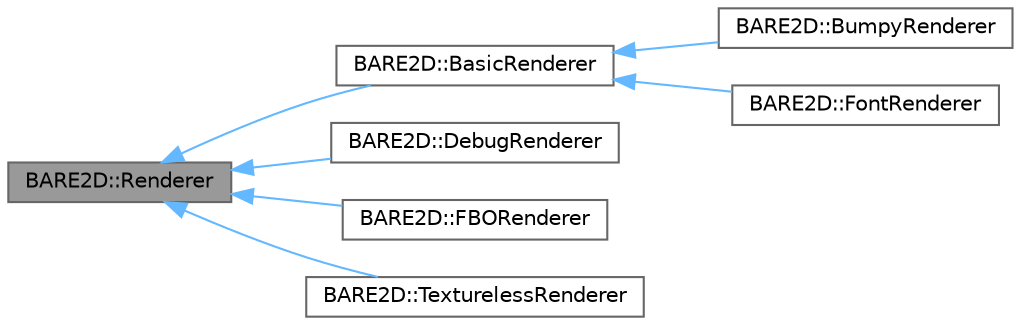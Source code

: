 digraph "BARE2D::Renderer"
{
 // INTERACTIVE_SVG=YES
 // LATEX_PDF_SIZE
  bgcolor="transparent";
  edge [fontname=Helvetica,fontsize=10,labelfontname=Helvetica,labelfontsize=10];
  node [fontname=Helvetica,fontsize=10,shape=box,height=0.2,width=0.4];
  rankdir="LR";
  Node1 [label="BARE2D::Renderer",height=0.2,width=0.4,color="gray40", fillcolor="grey60", style="filled", fontcolor="black",tooltip="The renderer class holds some shader program, manages some VBO, some render batch(es),..."];
  Node1 -> Node2 [dir="back",color="steelblue1",style="solid"];
  Node2 [label="BARE2D::BasicRenderer",height=0.2,width=0.4,color="gray40", fillcolor="white", style="filled",URL="$class_b_a_r_e2_d_1_1_basic_renderer.html",tooltip=" "];
  Node2 -> Node3 [dir="back",color="steelblue1",style="solid"];
  Node3 [label="BARE2D::BumpyRenderer",height=0.2,width=0.4,color="gray40", fillcolor="white", style="filled",URL="$class_b_a_r_e2_d_1_1_bumpy_renderer.html",tooltip="This is a BasicRenderer, but it includes the usage of bumpmaps. This can be useful for lighting."];
  Node2 -> Node4 [dir="back",color="steelblue1",style="solid"];
  Node4 [label="BARE2D::FontRenderer",height=0.2,width=0.4,color="gray40", fillcolor="white", style="filled",URL="$class_b_a_r_e2_d_1_1_font_renderer.html",tooltip="The FontRenderer... renders fonts. It is just a very basic extension of the BasicRenderer,..."];
  Node1 -> Node5 [dir="back",color="steelblue1",style="solid"];
  Node5 [label="BARE2D::DebugRenderer",height=0.2,width=0.4,color="gray40", fillcolor="white", style="filled",URL="$class_b_a_r_e2_d_1_1_debug_renderer.html",tooltip=" "];
  Node1 -> Node6 [dir="back",color="steelblue1",style="solid"];
  Node6 [label="BARE2D::FBORenderer",height=0.2,width=0.4,color="gray40", fillcolor="white", style="filled",URL="$class_b_a_r_e2_d_1_1_f_b_o_renderer.html",tooltip="The FBORenderer represents and manages an entire FrameBufferObject. This allows one to draw entire sc..."];
  Node1 -> Node7 [dir="back",color="steelblue1",style="solid"];
  Node7 [label="BARE2D::TexturelessRenderer",height=0.2,width=0.4,color="gray40", fillcolor="white", style="filled",URL="$class_b_a_r_e2_d_1_1_textureless_renderer.html",tooltip=" "];
}
